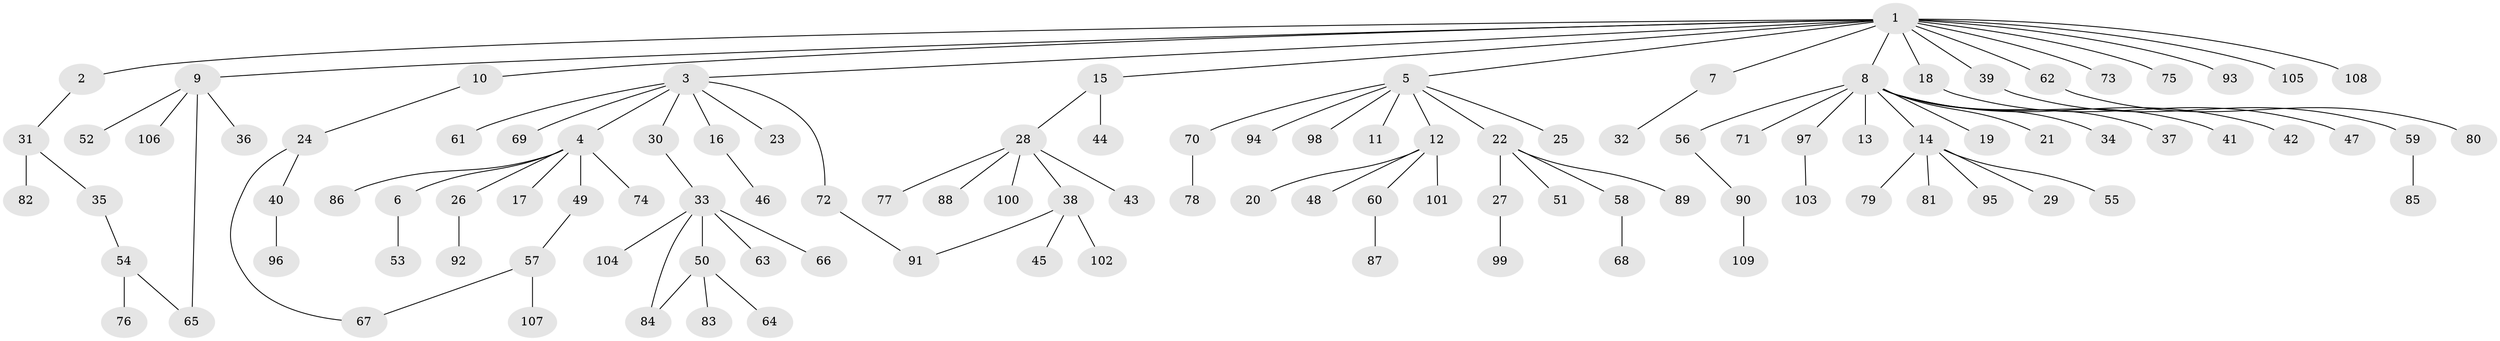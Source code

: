 // coarse degree distribution, {16: 0.012048192771084338, 2: 0.12048192771084337, 8: 0.03614457831325301, 6: 0.012048192771084338, 1: 0.7108433734939759, 12: 0.012048192771084338, 5: 0.04819277108433735, 4: 0.012048192771084338, 3: 0.03614457831325301}
// Generated by graph-tools (version 1.1) at 2025/51/02/27/25 19:51:55]
// undirected, 109 vertices, 112 edges
graph export_dot {
graph [start="1"]
  node [color=gray90,style=filled];
  1;
  2;
  3;
  4;
  5;
  6;
  7;
  8;
  9;
  10;
  11;
  12;
  13;
  14;
  15;
  16;
  17;
  18;
  19;
  20;
  21;
  22;
  23;
  24;
  25;
  26;
  27;
  28;
  29;
  30;
  31;
  32;
  33;
  34;
  35;
  36;
  37;
  38;
  39;
  40;
  41;
  42;
  43;
  44;
  45;
  46;
  47;
  48;
  49;
  50;
  51;
  52;
  53;
  54;
  55;
  56;
  57;
  58;
  59;
  60;
  61;
  62;
  63;
  64;
  65;
  66;
  67;
  68;
  69;
  70;
  71;
  72;
  73;
  74;
  75;
  76;
  77;
  78;
  79;
  80;
  81;
  82;
  83;
  84;
  85;
  86;
  87;
  88;
  89;
  90;
  91;
  92;
  93;
  94;
  95;
  96;
  97;
  98;
  99;
  100;
  101;
  102;
  103;
  104;
  105;
  106;
  107;
  108;
  109;
  1 -- 2;
  1 -- 3;
  1 -- 5;
  1 -- 7;
  1 -- 8;
  1 -- 9;
  1 -- 10;
  1 -- 15;
  1 -- 18;
  1 -- 39;
  1 -- 62;
  1 -- 73;
  1 -- 75;
  1 -- 93;
  1 -- 105;
  1 -- 108;
  2 -- 31;
  3 -- 4;
  3 -- 16;
  3 -- 23;
  3 -- 30;
  3 -- 61;
  3 -- 69;
  3 -- 72;
  4 -- 6;
  4 -- 17;
  4 -- 26;
  4 -- 49;
  4 -- 74;
  4 -- 86;
  5 -- 11;
  5 -- 12;
  5 -- 22;
  5 -- 25;
  5 -- 70;
  5 -- 94;
  5 -- 98;
  6 -- 53;
  7 -- 32;
  8 -- 13;
  8 -- 14;
  8 -- 19;
  8 -- 21;
  8 -- 34;
  8 -- 37;
  8 -- 41;
  8 -- 42;
  8 -- 56;
  8 -- 71;
  8 -- 97;
  9 -- 36;
  9 -- 52;
  9 -- 65;
  9 -- 106;
  10 -- 24;
  12 -- 20;
  12 -- 48;
  12 -- 60;
  12 -- 101;
  14 -- 29;
  14 -- 55;
  14 -- 79;
  14 -- 81;
  14 -- 95;
  15 -- 28;
  15 -- 44;
  16 -- 46;
  18 -- 47;
  22 -- 27;
  22 -- 51;
  22 -- 58;
  22 -- 89;
  24 -- 40;
  24 -- 67;
  26 -- 92;
  27 -- 99;
  28 -- 38;
  28 -- 43;
  28 -- 77;
  28 -- 88;
  28 -- 100;
  30 -- 33;
  31 -- 35;
  31 -- 82;
  33 -- 50;
  33 -- 63;
  33 -- 66;
  33 -- 84;
  33 -- 104;
  35 -- 54;
  38 -- 45;
  38 -- 91;
  38 -- 102;
  39 -- 59;
  40 -- 96;
  49 -- 57;
  50 -- 64;
  50 -- 83;
  50 -- 84;
  54 -- 65;
  54 -- 76;
  56 -- 90;
  57 -- 67;
  57 -- 107;
  58 -- 68;
  59 -- 85;
  60 -- 87;
  62 -- 80;
  70 -- 78;
  72 -- 91;
  90 -- 109;
  97 -- 103;
}
